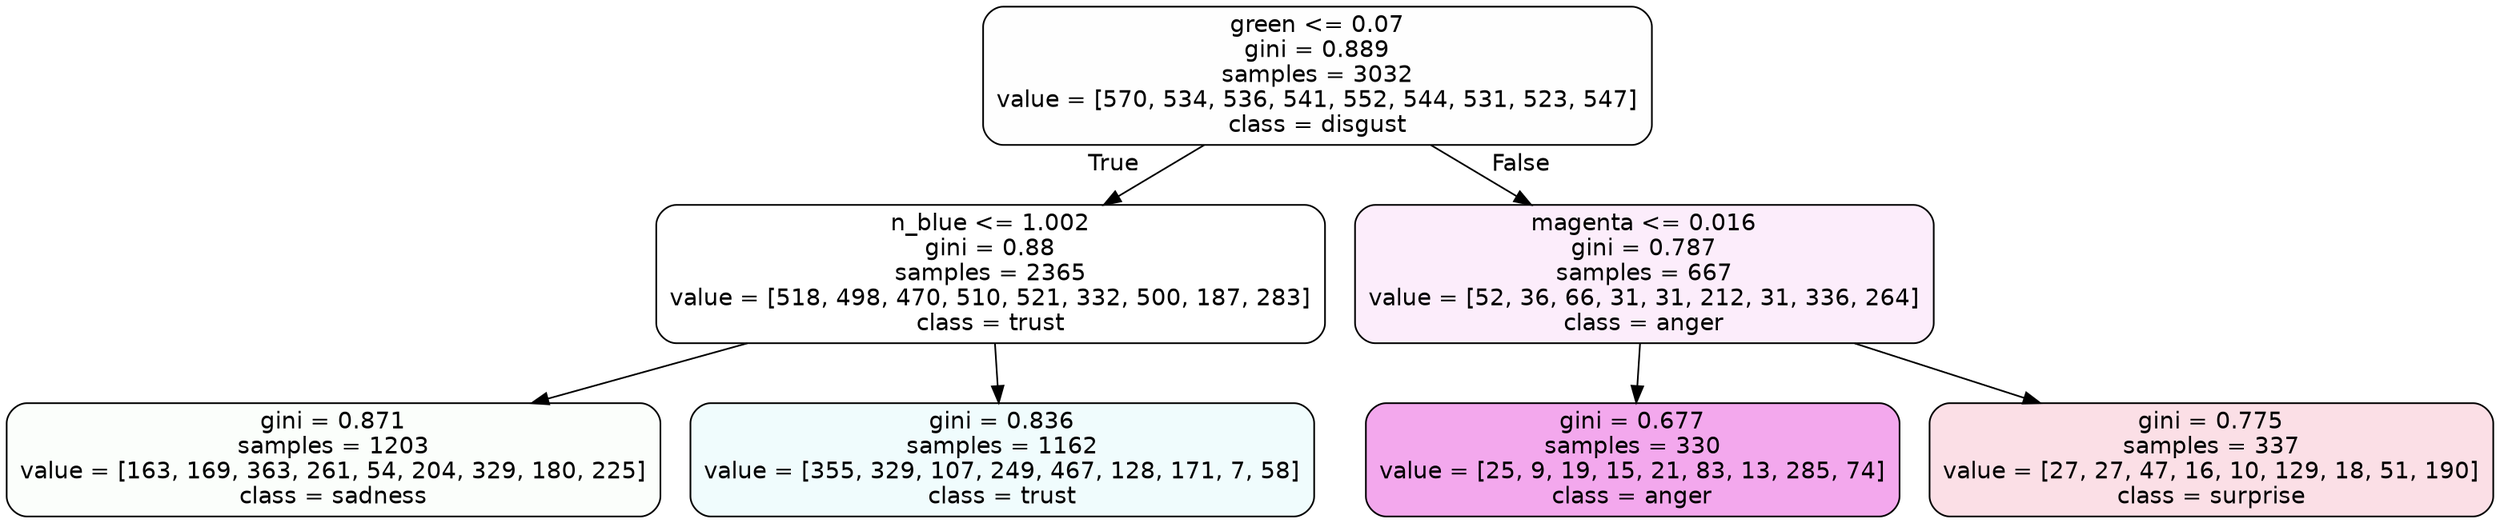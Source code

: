 digraph Tree {
node [shape=box, style="filled, rounded", color="black", fontname=helvetica] ;
edge [fontname=helvetica] ;
0 [label="green <= 0.07\ngini = 0.889\nsamples = 3032\nvalue = [570, 534, 536, 541, 552, 544, 531, 523, 547]\nclass = disgust", fillcolor="#e5813901"] ;
1 [label="n_blue <= 1.002\ngini = 0.88\nsamples = 2365\nvalue = [518, 498, 470, 510, 521, 332, 500, 187, 283]\nclass = trust", fillcolor="#39d7e500"] ;
0 -> 1 [labeldistance=2.5, labelangle=45, headlabel="True"] ;
2 [label="gini = 0.871\nsamples = 1203\nvalue = [163, 169, 363, 261, 54, 204, 329, 180, 225]\nclass = sadness", fillcolor="#64e53905"] ;
1 -> 2 ;
3 [label="gini = 0.836\nsamples = 1162\nvalue = [355, 329, 107, 249, 467, 128, 171, 7, 58]\nclass = trust", fillcolor="#39d7e513"] ;
1 -> 3 ;
4 [label="magenta <= 0.016\ngini = 0.787\nsamples = 667\nvalue = [52, 36, 66, 31, 31, 212, 31, 336, 264]\nclass = anger", fillcolor="#e539d717"] ;
0 -> 4 [labeldistance=2.5, labelangle=-45, headlabel="False"] ;
5 [label="gini = 0.677\nsamples = 330\nvalue = [25, 9, 19, 15, 21, 83, 13, 285, 74]\nclass = anger", fillcolor="#e539d770"] ;
4 -> 5 ;
6 [label="gini = 0.775\nsamples = 337\nvalue = [27, 27, 47, 16, 10, 129, 18, 51, 190]\nclass = surprise", fillcolor="#e5396428"] ;
4 -> 6 ;
}